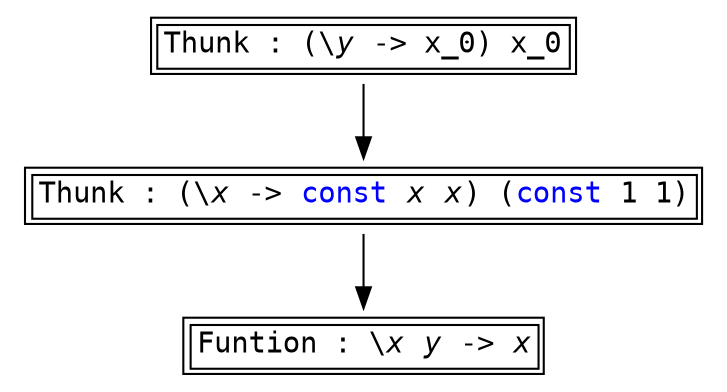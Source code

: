 digraph G {
node [ fontname=monospace, shape=plaintext ];
s0[label=<<TABLE ALIGN="LEFT"><TR><TD BALIGN="LEFT" ALIGN="LEFT">Funtion&nbsp;:&nbsp;\<I>x</I>&nbsp;<I>y</I>&nbsp;-&gt;&nbsp;<I>x</I><BR /></TD></TR></TABLE>>];
s0;
s1[label=<<TABLE ALIGN="LEFT"><TR><TD BALIGN="LEFT" ALIGN="LEFT">Thunk&nbsp;:&nbsp;(\<I>y</I>&nbsp;-&gt;&nbsp;x_0)&nbsp;x_0<BR /></TD></TR></TABLE>>];
s1 -> s2;
s2[label=<<TABLE ALIGN="LEFT"><TR><TD BALIGN="LEFT" ALIGN="LEFT">Thunk&nbsp;:&nbsp;(\<I>x</I>&nbsp;-&gt;&nbsp;<FONT COLOR="blue">const</FONT>&nbsp;<I>x</I>&nbsp;<I>x</I>)&nbsp;(<FONT COLOR="blue">const</FONT>&nbsp;1&nbsp;1)<BR /></TD></TR></TABLE>>];
s2 -> s0;
}